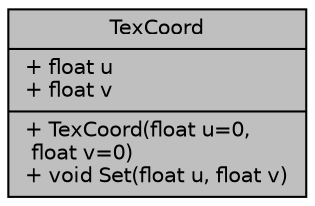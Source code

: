 digraph "TexCoord"
{
 // LATEX_PDF_SIZE
  edge [fontname="Helvetica",fontsize="10",labelfontname="Helvetica",labelfontsize="10"];
  node [fontname="Helvetica",fontsize="10",shape=record];
  Node1 [label="{TexCoord\n|+ float u\l+ float v\l|+  TexCoord(float u=0,\l float v=0)\l+ void Set(float u, float v)\l}",height=0.2,width=0.4,color="black", fillcolor="grey75", style="filled", fontcolor="black",tooltip="TexCoor of Vertex."];
}
